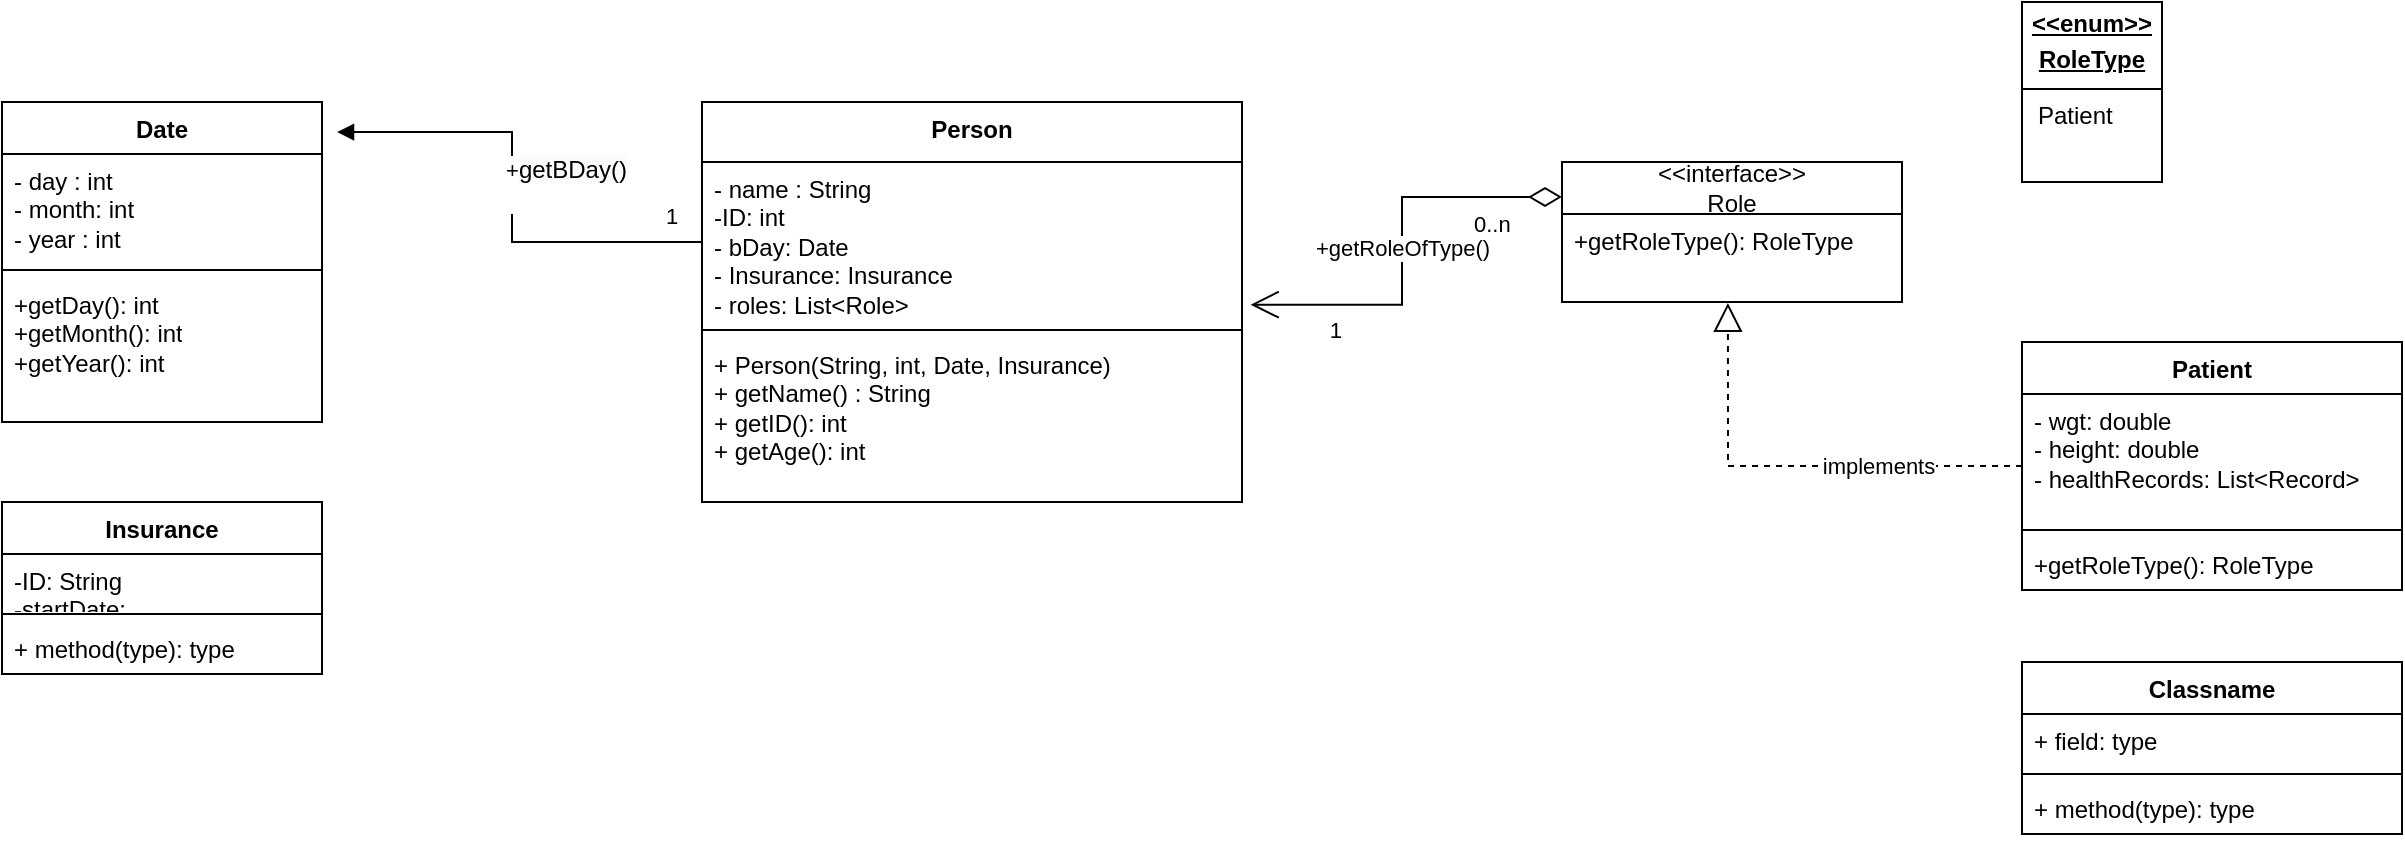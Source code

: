 <mxfile version="24.0.2" type="github">
  <diagram name="Page-1" id="c4acf3e9-155e-7222-9cf6-157b1a14988f">
    <mxGraphModel dx="1677" dy="639" grid="1" gridSize="10" guides="1" tooltips="1" connect="1" arrows="1" fold="1" page="1" pageScale="1" pageWidth="850" pageHeight="1100" background="none" math="0" shadow="0">
      <root>
        <mxCell id="0" />
        <mxCell id="1" parent="0" />
        <mxCell id="Pe5YlL76tk4speuTnXQs-1" value="Person&lt;div&gt;&lt;br&gt;&lt;/div&gt;" style="swimlane;fontStyle=1;align=center;verticalAlign=top;childLayout=stackLayout;horizontal=1;startSize=30;horizontalStack=0;resizeParent=1;resizeParentMax=0;resizeLast=0;collapsible=1;marginBottom=0;whiteSpace=wrap;html=1;movable=1;resizable=1;rotatable=1;deletable=1;editable=1;locked=0;connectable=1;" vertex="1" parent="1">
          <mxGeometry x="270" y="140" width="270" height="200" as="geometry">
            <mxRectangle x="180" y="100" width="110" height="60" as="alternateBounds" />
          </mxGeometry>
        </mxCell>
        <mxCell id="Pe5YlL76tk4speuTnXQs-2" value="- name : String&lt;div&gt;-ID: int&lt;/div&gt;&lt;div&gt;- bDay: Date&lt;/div&gt;&lt;div&gt;- Insurance: Insurance&lt;/div&gt;&lt;div&gt;- roles: List&amp;lt;Role&amp;gt;&lt;/div&gt;" style="text;strokeColor=none;fillColor=none;align=left;verticalAlign=top;spacingLeft=4;spacingRight=4;overflow=hidden;rotatable=0;points=[[0,0.5],[1,0.5]];portConstraint=eastwest;whiteSpace=wrap;html=1;" vertex="1" parent="Pe5YlL76tk4speuTnXQs-1">
          <mxGeometry y="30" width="270" height="80" as="geometry" />
        </mxCell>
        <mxCell id="Pe5YlL76tk4speuTnXQs-3" value="" style="line;strokeWidth=1;fillColor=none;align=left;verticalAlign=middle;spacingTop=-1;spacingLeft=3;spacingRight=3;rotatable=0;labelPosition=right;points=[];portConstraint=eastwest;strokeColor=inherit;" vertex="1" parent="Pe5YlL76tk4speuTnXQs-1">
          <mxGeometry y="110" width="270" height="8" as="geometry" />
        </mxCell>
        <mxCell id="Pe5YlL76tk4speuTnXQs-4" value="&lt;div&gt;+ Person(String, int, Date, Insurance)&lt;/div&gt;+ getName() : String&lt;div&gt;+ getID(): int&lt;/div&gt;&lt;div&gt;&lt;span style=&quot;background-color: initial;&quot;&gt;+ getAge(): int&lt;/span&gt;&lt;/div&gt;&lt;div&gt;&lt;br&gt;&lt;/div&gt;" style="text;strokeColor=none;fillColor=none;align=left;verticalAlign=top;spacingLeft=4;spacingRight=4;overflow=hidden;rotatable=0;points=[[0,0.5],[1,0.5]];portConstraint=eastwest;whiteSpace=wrap;html=1;" vertex="1" parent="Pe5YlL76tk4speuTnXQs-1">
          <mxGeometry y="118" width="270" height="82" as="geometry" />
        </mxCell>
        <mxCell id="Pe5YlL76tk4speuTnXQs-7" value="Patient" style="swimlane;fontStyle=1;align=center;verticalAlign=top;childLayout=stackLayout;horizontal=1;startSize=26;horizontalStack=0;resizeParent=1;resizeParentMax=0;resizeLast=0;collapsible=1;marginBottom=0;whiteSpace=wrap;html=1;" vertex="1" parent="1">
          <mxGeometry x="930" y="260" width="190" height="124" as="geometry" />
        </mxCell>
        <mxCell id="Pe5YlL76tk4speuTnXQs-8" value="- wgt: double&lt;div&gt;- height: double&lt;/div&gt;&lt;div&gt;- healthRecords: List&amp;lt;Record&amp;gt;&lt;/div&gt;" style="text;strokeColor=none;fillColor=none;align=left;verticalAlign=top;spacingLeft=4;spacingRight=4;overflow=hidden;rotatable=0;points=[[0,0.5],[1,0.5]];portConstraint=eastwest;whiteSpace=wrap;html=1;" vertex="1" parent="Pe5YlL76tk4speuTnXQs-7">
          <mxGeometry y="26" width="190" height="64" as="geometry" />
        </mxCell>
        <mxCell id="Pe5YlL76tk4speuTnXQs-9" value="" style="line;strokeWidth=1;fillColor=none;align=left;verticalAlign=middle;spacingTop=-1;spacingLeft=3;spacingRight=3;rotatable=0;labelPosition=right;points=[];portConstraint=eastwest;strokeColor=inherit;" vertex="1" parent="Pe5YlL76tk4speuTnXQs-7">
          <mxGeometry y="90" width="190" height="8" as="geometry" />
        </mxCell>
        <mxCell id="Pe5YlL76tk4speuTnXQs-10" value="+getRoleType(): RoleType" style="text;strokeColor=none;fillColor=none;align=left;verticalAlign=top;spacingLeft=4;spacingRight=4;overflow=hidden;rotatable=0;points=[[0,0.5],[1,0.5]];portConstraint=eastwest;whiteSpace=wrap;html=1;" vertex="1" parent="Pe5YlL76tk4speuTnXQs-7">
          <mxGeometry y="98" width="190" height="26" as="geometry" />
        </mxCell>
        <mxCell id="Pe5YlL76tk4speuTnXQs-15" value="&amp;lt;&amp;lt;interface&amp;gt;&amp;gt;&lt;br&gt;Role" style="swimlane;fontStyle=0;childLayout=stackLayout;horizontal=1;startSize=26;fillColor=none;horizontalStack=0;resizeParent=1;resizeParentMax=0;resizeLast=0;collapsible=1;marginBottom=0;whiteSpace=wrap;html=1;" vertex="1" parent="1">
          <mxGeometry x="700" y="170" width="170" height="70" as="geometry" />
        </mxCell>
        <mxCell id="Pe5YlL76tk4speuTnXQs-16" value="+getRoleType(): RoleType" style="text;strokeColor=none;fillColor=none;align=left;verticalAlign=top;spacingLeft=4;spacingRight=4;overflow=hidden;rotatable=0;points=[[0,0.5],[1,0.5]];portConstraint=eastwest;whiteSpace=wrap;html=1;" vertex="1" parent="Pe5YlL76tk4speuTnXQs-15">
          <mxGeometry y="26" width="170" height="44" as="geometry" />
        </mxCell>
        <mxCell id="Pe5YlL76tk4speuTnXQs-24" value="&lt;p style=&quot;margin:0px;margin-top:4px;text-align:center;text-decoration:underline;&quot;&gt;&lt;b&gt;&amp;lt;&amp;lt;enum&amp;gt;&amp;gt;&lt;/b&gt;&lt;/p&gt;&lt;p style=&quot;margin:0px;margin-top:4px;text-align:center;text-decoration:underline;&quot;&gt;&lt;b&gt;RoleType&lt;/b&gt;&lt;/p&gt;&lt;hr size=&quot;1&quot; style=&quot;border-style:solid;&quot;&gt;&lt;p style=&quot;margin:0px;margin-left:8px;&quot;&gt;Patient&lt;/p&gt;" style="verticalAlign=top;align=left;overflow=fill;html=1;whiteSpace=wrap;" vertex="1" parent="1">
          <mxGeometry x="930" y="90" width="70" height="90" as="geometry" />
        </mxCell>
        <mxCell id="Pe5YlL76tk4speuTnXQs-25" value="" style="endArrow=block;dashed=1;endFill=0;endSize=12;html=1;rounded=0;entryX=0.488;entryY=1.01;entryDx=0;entryDy=0;entryPerimeter=0;exitX=0;exitY=0.5;exitDx=0;exitDy=0;" edge="1" parent="1" source="Pe5YlL76tk4speuTnXQs-7" target="Pe5YlL76tk4speuTnXQs-16">
          <mxGeometry width="160" relative="1" as="geometry">
            <mxPoint x="600" y="380" as="sourcePoint" />
            <mxPoint x="760" y="380" as="targetPoint" />
            <Array as="points">
              <mxPoint x="783" y="322" />
            </Array>
          </mxGeometry>
        </mxCell>
        <mxCell id="Pe5YlL76tk4speuTnXQs-26" value="implements" style="edgeLabel;html=1;align=center;verticalAlign=middle;resizable=0;points=[];" vertex="1" connectable="0" parent="Pe5YlL76tk4speuTnXQs-25">
          <mxGeometry x="-0.367" relative="1" as="geometry">
            <mxPoint as="offset" />
          </mxGeometry>
        </mxCell>
        <mxCell id="Pe5YlL76tk4speuTnXQs-27" value="+getRoleOfType()" style="endArrow=open;html=1;endSize=12;startArrow=diamondThin;startSize=14;startFill=0;edgeStyle=orthogonalEdgeStyle;rounded=0;entryX=1.016;entryY=0.892;entryDx=0;entryDy=0;entryPerimeter=0;exitX=0;exitY=0.25;exitDx=0;exitDy=0;" edge="1" parent="1" source="Pe5YlL76tk4speuTnXQs-15" target="Pe5YlL76tk4speuTnXQs-2">
          <mxGeometry relative="1" as="geometry">
            <mxPoint x="500" y="340" as="sourcePoint" />
            <mxPoint x="660" y="340" as="targetPoint" />
          </mxGeometry>
        </mxCell>
        <mxCell id="Pe5YlL76tk4speuTnXQs-28" value="0..n" style="edgeLabel;resizable=0;html=1;align=left;verticalAlign=top;" connectable="0" vertex="1" parent="Pe5YlL76tk4speuTnXQs-27">
          <mxGeometry x="-1" relative="1" as="geometry">
            <mxPoint x="-46" as="offset" />
          </mxGeometry>
        </mxCell>
        <mxCell id="Pe5YlL76tk4speuTnXQs-29" value="1" style="edgeLabel;resizable=0;html=1;align=right;verticalAlign=top;" connectable="0" vertex="1" parent="Pe5YlL76tk4speuTnXQs-27">
          <mxGeometry x="1" relative="1" as="geometry">
            <mxPoint x="46" as="offset" />
          </mxGeometry>
        </mxCell>
        <mxCell id="Pe5YlL76tk4speuTnXQs-37" value="Date" style="swimlane;fontStyle=1;align=center;verticalAlign=top;childLayout=stackLayout;horizontal=1;startSize=26;horizontalStack=0;resizeParent=1;resizeParentMax=0;resizeLast=0;collapsible=1;marginBottom=0;whiteSpace=wrap;html=1;" vertex="1" parent="1">
          <mxGeometry x="-80" y="140" width="160" height="160" as="geometry" />
        </mxCell>
        <mxCell id="Pe5YlL76tk4speuTnXQs-38" value="- day : int&lt;div&gt;- month: int&lt;/div&gt;&lt;div&gt;- year : int&lt;/div&gt;" style="text;strokeColor=none;fillColor=none;align=left;verticalAlign=top;spacingLeft=4;spacingRight=4;overflow=hidden;rotatable=0;points=[[0,0.5],[1,0.5]];portConstraint=eastwest;whiteSpace=wrap;html=1;" vertex="1" parent="Pe5YlL76tk4speuTnXQs-37">
          <mxGeometry y="26" width="160" height="54" as="geometry" />
        </mxCell>
        <mxCell id="Pe5YlL76tk4speuTnXQs-39" value="" style="line;strokeWidth=1;fillColor=none;align=left;verticalAlign=middle;spacingTop=-1;spacingLeft=3;spacingRight=3;rotatable=0;labelPosition=right;points=[];portConstraint=eastwest;strokeColor=inherit;" vertex="1" parent="Pe5YlL76tk4speuTnXQs-37">
          <mxGeometry y="80" width="160" height="8" as="geometry" />
        </mxCell>
        <mxCell id="Pe5YlL76tk4speuTnXQs-40" value="&lt;div&gt;+getDay(): int&lt;/div&gt;&lt;div&gt;+getMonth(): int&lt;/div&gt;&lt;div&gt;+getYear(): int&lt;/div&gt;" style="text;strokeColor=none;fillColor=none;align=left;verticalAlign=top;spacingLeft=4;spacingRight=4;overflow=hidden;rotatable=0;points=[[0,0.5],[1,0.5]];portConstraint=eastwest;whiteSpace=wrap;html=1;" vertex="1" parent="Pe5YlL76tk4speuTnXQs-37">
          <mxGeometry y="88" width="160" height="72" as="geometry" />
        </mxCell>
        <mxCell id="Pe5YlL76tk4speuTnXQs-41" value="+&lt;span style=&quot;background-color: rgb(251, 251, 251); font-size: 12px; text-wrap: wrap;&quot;&gt;getBDay()&lt;/span&gt;&lt;div&gt;&lt;span style=&quot;background-color: rgb(251, 251, 251); font-size: 12px; text-wrap: wrap;&quot;&gt;&lt;br&gt;&lt;/span&gt;&lt;/div&gt;" style="endArrow=block;endFill=1;html=1;edgeStyle=orthogonalEdgeStyle;align=left;verticalAlign=top;rounded=0;exitX=0;exitY=0.5;exitDx=0;exitDy=0;entryX=1.047;entryY=0.094;entryDx=0;entryDy=0;entryPerimeter=0;" edge="1" parent="1" source="Pe5YlL76tk4speuTnXQs-2" target="Pe5YlL76tk4speuTnXQs-37">
          <mxGeometry x="0.305" y="5" relative="1" as="geometry">
            <mxPoint x="140" y="280" as="sourcePoint" />
            <mxPoint x="300" y="280" as="targetPoint" />
            <mxPoint as="offset" />
          </mxGeometry>
        </mxCell>
        <mxCell id="Pe5YlL76tk4speuTnXQs-42" value="1" style="edgeLabel;resizable=0;html=1;align=left;verticalAlign=bottom;" connectable="0" vertex="1" parent="Pe5YlL76tk4speuTnXQs-41">
          <mxGeometry x="-1" relative="1" as="geometry">
            <mxPoint x="-20" y="-5" as="offset" />
          </mxGeometry>
        </mxCell>
        <mxCell id="Pe5YlL76tk4speuTnXQs-46" value="Classname" style="swimlane;fontStyle=1;align=center;verticalAlign=top;childLayout=stackLayout;horizontal=1;startSize=26;horizontalStack=0;resizeParent=1;resizeParentMax=0;resizeLast=0;collapsible=1;marginBottom=0;whiteSpace=wrap;html=1;" vertex="1" parent="1">
          <mxGeometry x="930" y="420" width="190" height="86" as="geometry" />
        </mxCell>
        <mxCell id="Pe5YlL76tk4speuTnXQs-47" value="+ field: type" style="text;strokeColor=none;fillColor=none;align=left;verticalAlign=top;spacingLeft=4;spacingRight=4;overflow=hidden;rotatable=0;points=[[0,0.5],[1,0.5]];portConstraint=eastwest;whiteSpace=wrap;html=1;" vertex="1" parent="Pe5YlL76tk4speuTnXQs-46">
          <mxGeometry y="26" width="190" height="26" as="geometry" />
        </mxCell>
        <mxCell id="Pe5YlL76tk4speuTnXQs-48" value="" style="line;strokeWidth=1;fillColor=none;align=left;verticalAlign=middle;spacingTop=-1;spacingLeft=3;spacingRight=3;rotatable=0;labelPosition=right;points=[];portConstraint=eastwest;strokeColor=inherit;" vertex="1" parent="Pe5YlL76tk4speuTnXQs-46">
          <mxGeometry y="52" width="190" height="8" as="geometry" />
        </mxCell>
        <mxCell id="Pe5YlL76tk4speuTnXQs-49" value="+ method(type): type" style="text;strokeColor=none;fillColor=none;align=left;verticalAlign=top;spacingLeft=4;spacingRight=4;overflow=hidden;rotatable=0;points=[[0,0.5],[1,0.5]];portConstraint=eastwest;whiteSpace=wrap;html=1;" vertex="1" parent="Pe5YlL76tk4speuTnXQs-46">
          <mxGeometry y="60" width="190" height="26" as="geometry" />
        </mxCell>
        <mxCell id="Pe5YlL76tk4speuTnXQs-50" value="Insurance" style="swimlane;fontStyle=1;align=center;verticalAlign=top;childLayout=stackLayout;horizontal=1;startSize=26;horizontalStack=0;resizeParent=1;resizeParentMax=0;resizeLast=0;collapsible=1;marginBottom=0;whiteSpace=wrap;html=1;" vertex="1" parent="1">
          <mxGeometry x="-80" y="340" width="160" height="86" as="geometry" />
        </mxCell>
        <mxCell id="Pe5YlL76tk4speuTnXQs-51" value="-ID: String&lt;div&gt;-startDate:&amp;nbsp;&lt;/div&gt;" style="text;strokeColor=none;fillColor=none;align=left;verticalAlign=top;spacingLeft=4;spacingRight=4;overflow=hidden;rotatable=0;points=[[0,0.5],[1,0.5]];portConstraint=eastwest;whiteSpace=wrap;html=1;" vertex="1" parent="Pe5YlL76tk4speuTnXQs-50">
          <mxGeometry y="26" width="160" height="26" as="geometry" />
        </mxCell>
        <mxCell id="Pe5YlL76tk4speuTnXQs-52" value="" style="line;strokeWidth=1;fillColor=none;align=left;verticalAlign=middle;spacingTop=-1;spacingLeft=3;spacingRight=3;rotatable=0;labelPosition=right;points=[];portConstraint=eastwest;strokeColor=inherit;" vertex="1" parent="Pe5YlL76tk4speuTnXQs-50">
          <mxGeometry y="52" width="160" height="8" as="geometry" />
        </mxCell>
        <mxCell id="Pe5YlL76tk4speuTnXQs-53" value="+ method(type): type" style="text;strokeColor=none;fillColor=none;align=left;verticalAlign=top;spacingLeft=4;spacingRight=4;overflow=hidden;rotatable=0;points=[[0,0.5],[1,0.5]];portConstraint=eastwest;whiteSpace=wrap;html=1;" vertex="1" parent="Pe5YlL76tk4speuTnXQs-50">
          <mxGeometry y="60" width="160" height="26" as="geometry" />
        </mxCell>
      </root>
    </mxGraphModel>
  </diagram>
</mxfile>
